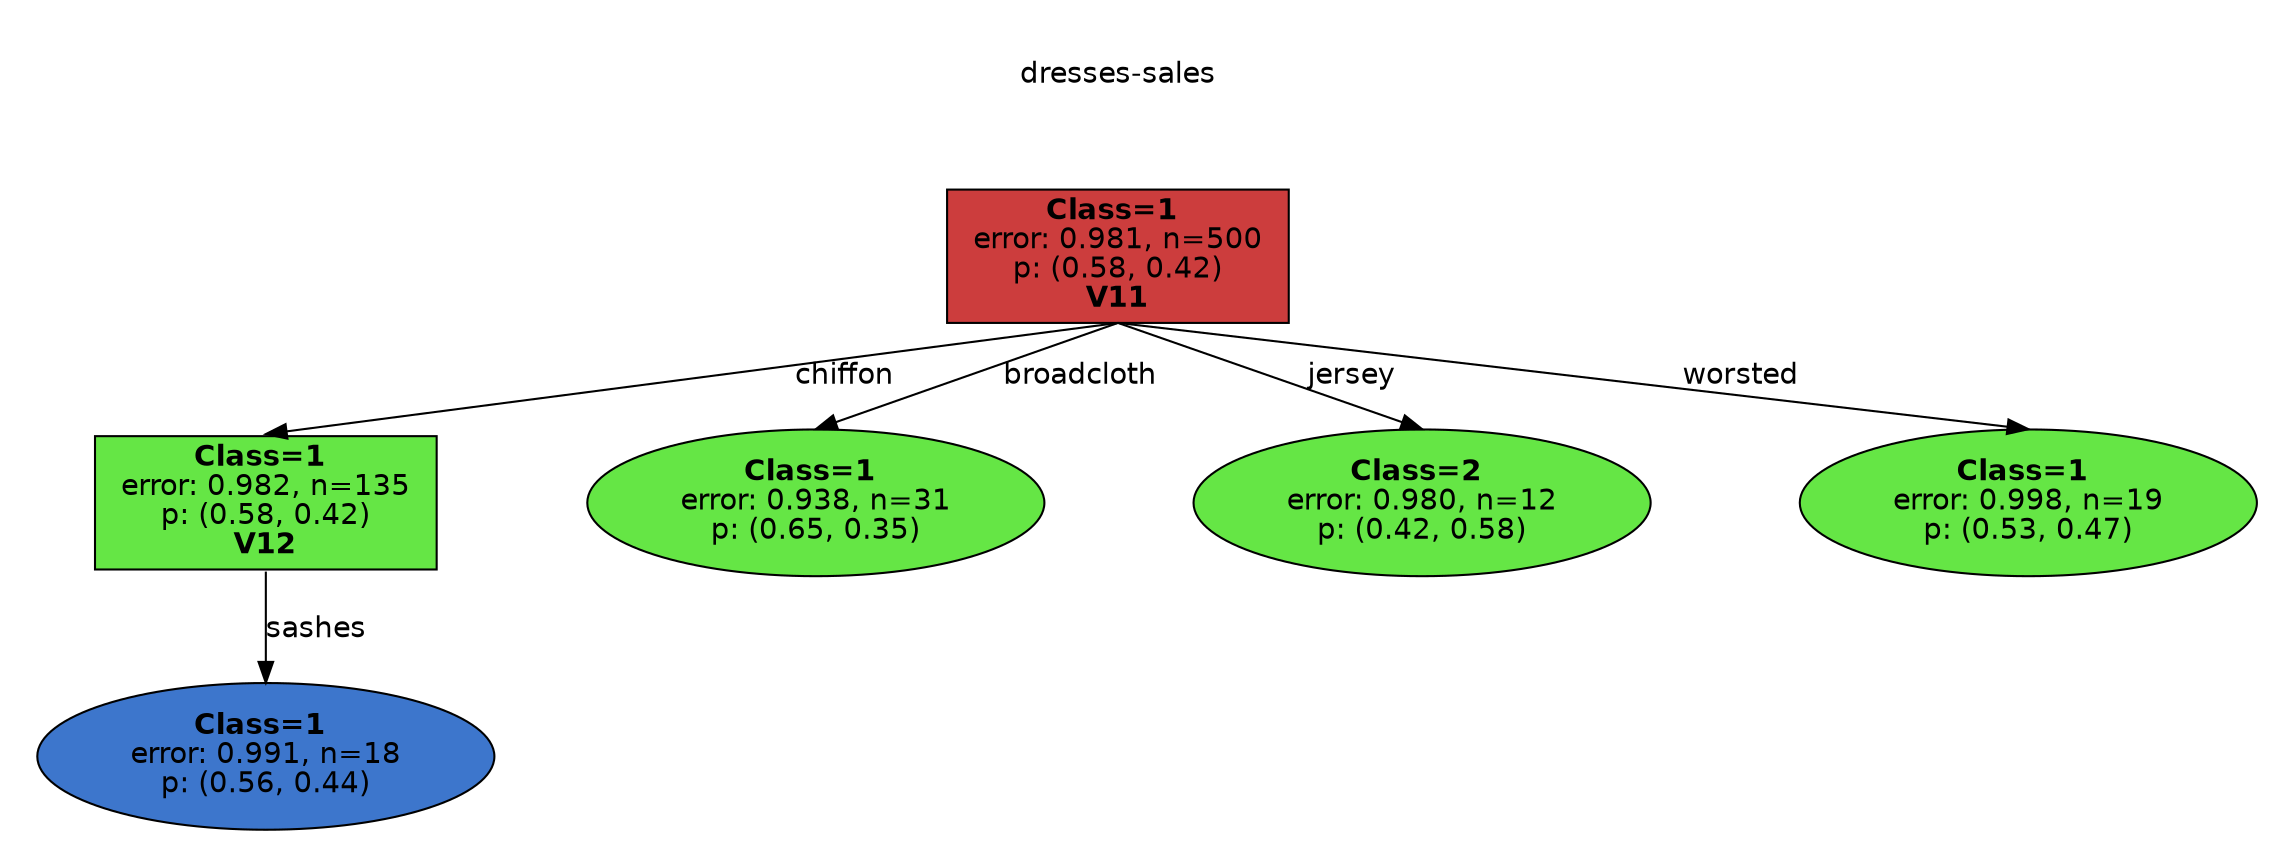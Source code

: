 digraph Tree {
splines=false;
graph [pad=".25", ranksep="0.5", nodesep="1"];
node [shape=rect, style="filled", color="black", fontname="helvetica",fillcolor="white"] ;
edge [fontname="helvetica"] ;
0 [label="dresses-sales", shape=plaintext];
0:s -> 1:n [style=invis];   
1 [label=<<b> Class=1 </b> <br/> error: 0.981, n=500 <br/> p: (0.58, 0.42) <br/><b>V11</b>>, fillcolor="0.000 0.7 0.800", shape="rect"];
2 [label=<<b> Class=1 </b> <br/> error: 0.982, n=135 <br/> p: (0.58, 0.42) <br/><b>V12</b>>, fillcolor="0.300 0.7 0.900", shape="rect"];
1:s -> 2:n [label="chiffon"] ;
3 [label=<<b> Class=1 </b> <br/> error: 0.991, n=18 <br/> p: (0.56, 0.44) >, fillcolor="0.600 0.7 0.800", shape="oval"];
2:s -> 3:n [label="sashes"] ;
4 [label=<<b> Class=1 </b> <br/> error: 0.938, n=31 <br/> p: (0.65, 0.35) >, fillcolor="0.300 0.7 0.900", shape="oval"];
1:s -> 4:n [label="broadcloth"] ;
5 [label=<<b> Class=2 </b> <br/> error: 0.980, n=12 <br/> p: (0.42, 0.58) >, fillcolor="0.300 0.7 0.900", shape="oval"];
1:s -> 5:n [label="jersey"] ;
6 [label=<<b> Class=1 </b> <br/> error: 0.998, n=19 <br/> p: (0.53, 0.47) >, fillcolor="0.300 0.7 0.900", shape="oval"];
1:s -> 6:n [label="worsted"] ;

}